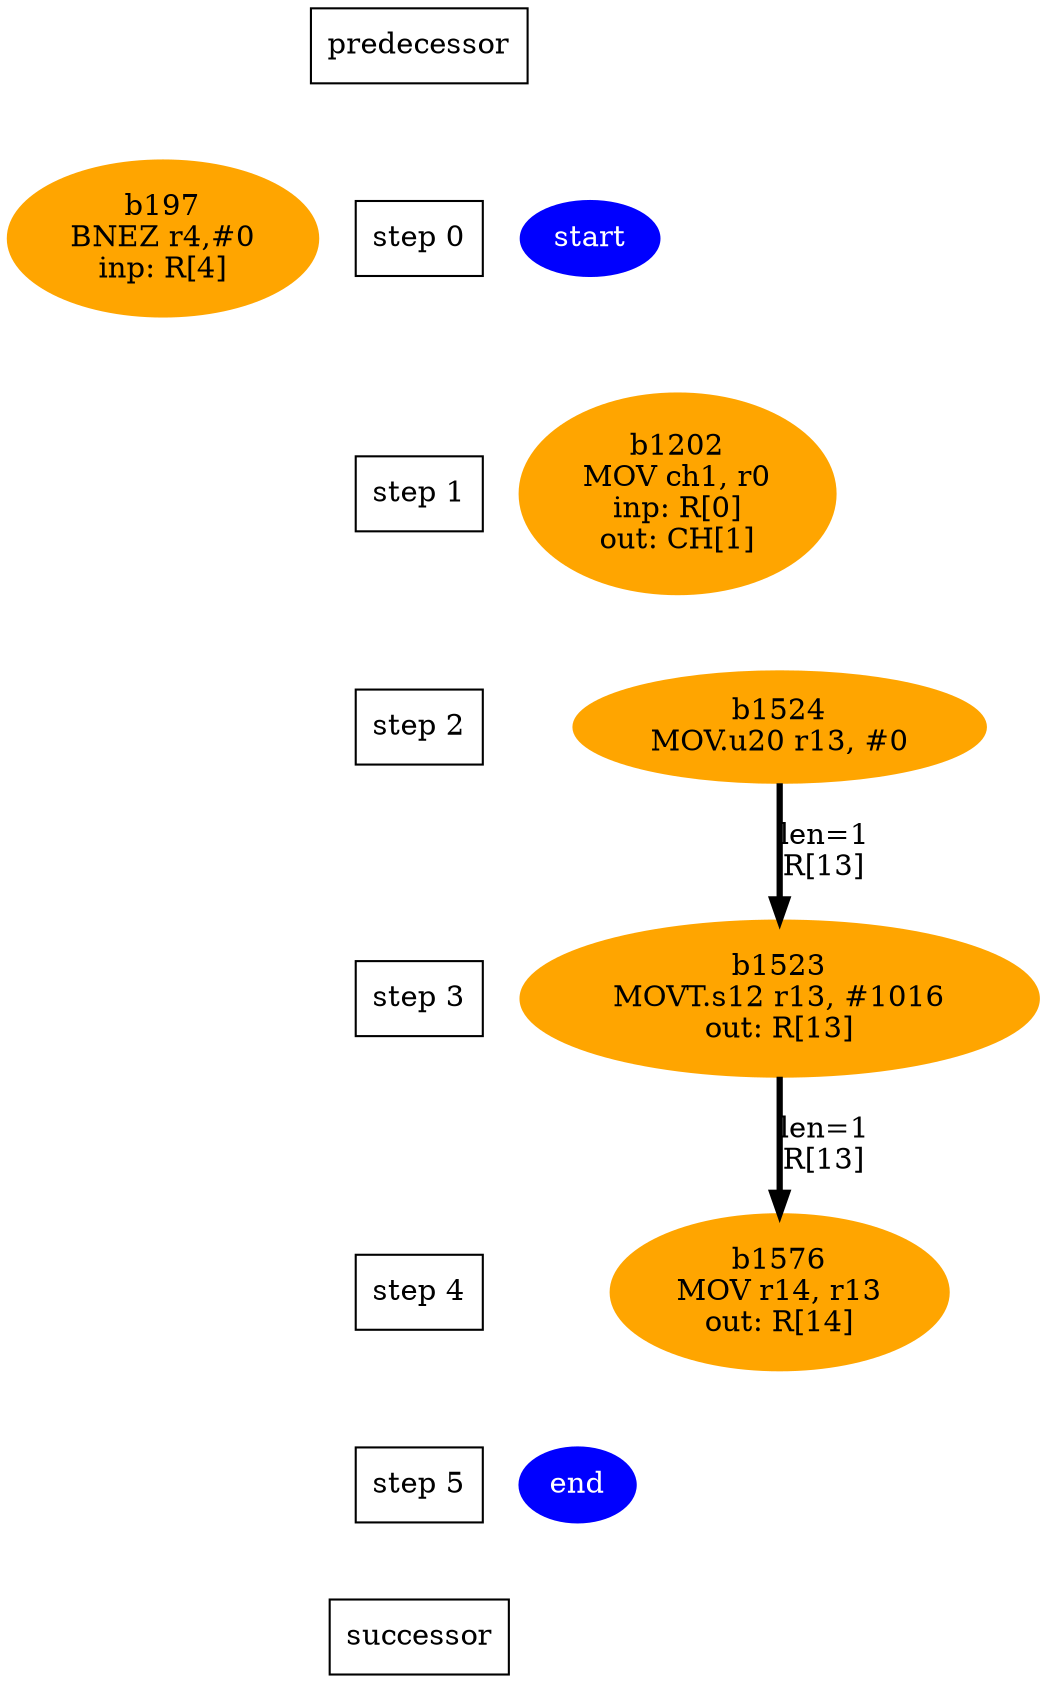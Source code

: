 digraph N {
 b197[color=orange,fontcolor=black,style=filled,label="b197\nBNEZ r4,#0\ninp: R[4]"];  {rank=same; S0;  b197;}
 b1523[color=orange,fontcolor=black,style=filled,label="b1523\nMOVT.s12 r13, #1016\nout: R[13]"];  {rank=same; S3;  b1523;}
 b1524[color=orange,fontcolor=black,style=filled,label="b1524\nMOV.u20 r13, #0"];  {rank=same; S2;  b1524;}
 b1202[color=orange,fontcolor=black,style=filled,label="b1202\nMOV ch1, r0\ninp: R[0]\nout: CH[1]"];  {rank=same; S1;  b1202;}
 b1576[color=orange,fontcolor=black,style=filled,label="b1576\nMOV r14, r13\nout: R[14]"];  {rank=same; S4;  b1576;}
 start [color=blue,fontcolor=white,style=filled,label="start"];  {rank=same; S0;  start;}
 end [color=blue,fontcolor=white,style=filled,label="end"];  {rank=same; S5;  end;}
   b1523 -> b1576 [color=black,fontcolor=black,penwidth=3,label="len=1\nR[13]",weight=1000];
   b1524 -> b1523 [color=black,fontcolor=black,penwidth=3,label="len=1\nR[13]",weight=1000];
  Sm1 [label="predecessor",shape=box];
  S0 [label="step 0",shape=box];
  Sm1 -> S0[style=invis,weight=9000];
  S1 [label="step 1",shape=box];
  S0 -> S1[style=invis,weight=9000];
  S2 [label="step 2",shape=box];
  S1 -> S2[style=invis,weight=9000];
  S3 [label="step 3",shape=box];
  S2 -> S3[style=invis,weight=9000];
  S4 [label="step 4",shape=box];
  S3 -> S4[style=invis,weight=9000];
  S5 [label="step 5",shape=box];
  S4 -> S5[style=invis,weight=9000];
  S6 [label="successor",shape=box];
  S5 -> S6[style=invis,weight=9000];
}
